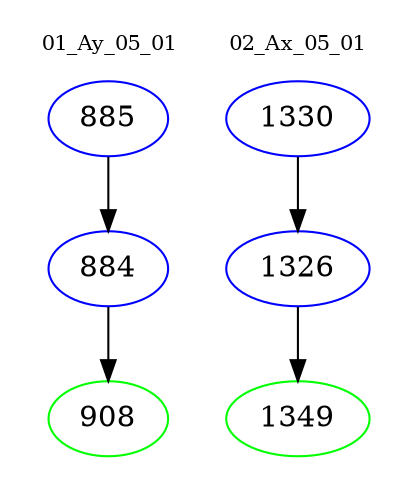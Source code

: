 digraph{
subgraph cluster_0 {
color = white
label = "01_Ay_05_01";
fontsize=10;
T0_885 [label="885", color="blue"]
T0_885 -> T0_884 [color="black"]
T0_884 [label="884", color="blue"]
T0_884 -> T0_908 [color="black"]
T0_908 [label="908", color="green"]
}
subgraph cluster_1 {
color = white
label = "02_Ax_05_01";
fontsize=10;
T1_1330 [label="1330", color="blue"]
T1_1330 -> T1_1326 [color="black"]
T1_1326 [label="1326", color="blue"]
T1_1326 -> T1_1349 [color="black"]
T1_1349 [label="1349", color="green"]
}
}
